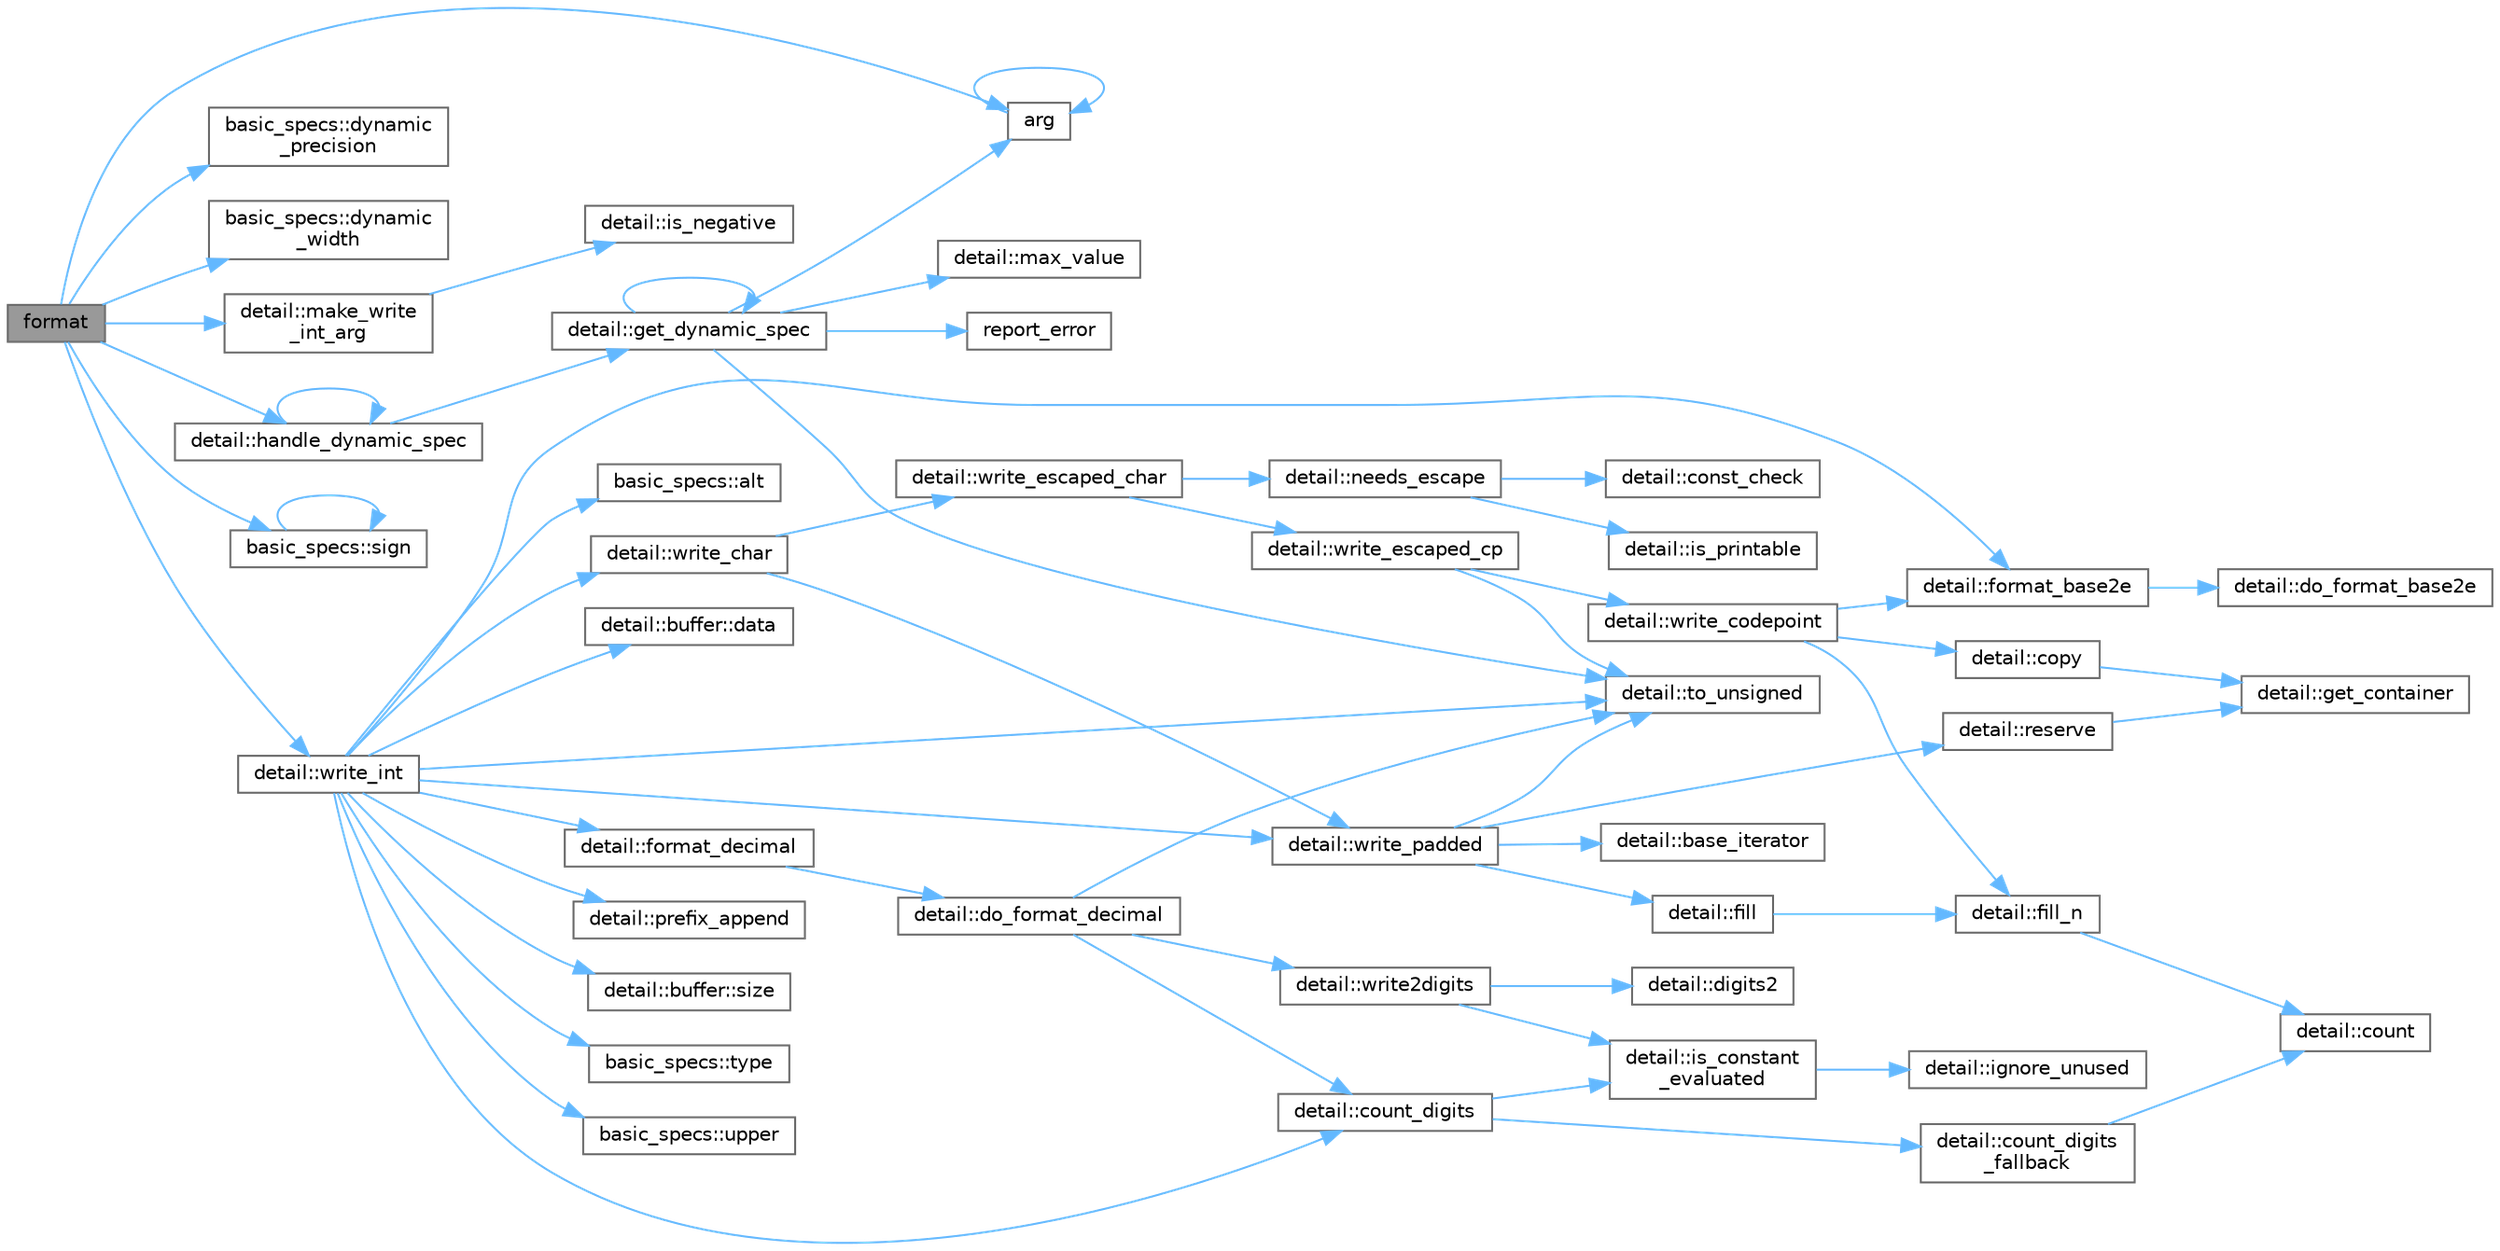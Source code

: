 digraph "format"
{
 // LATEX_PDF_SIZE
  bgcolor="transparent";
  edge [fontname=Helvetica,fontsize=10,labelfontname=Helvetica,labelfontsize=10];
  node [fontname=Helvetica,fontsize=10,shape=box,height=0.2,width=0.4];
  rankdir="LR";
  Node1 [id="Node000001",label="format",height=0.2,width=0.4,color="gray40", fillcolor="grey60", style="filled", fontcolor="black",tooltip=" "];
  Node1 -> Node2 [id="edge1_Node000001_Node000002",color="steelblue1",style="solid",tooltip=" "];
  Node2 [id="Node000002",label="arg",height=0.2,width=0.4,color="grey40", fillcolor="white", style="filled",URL="$base_8h.html#a2c8e80c1b1c8b7747e99b8e9a24a0429",tooltip="Returns a named argument to be used in a formatting function."];
  Node2 -> Node2 [id="edge2_Node000002_Node000002",color="steelblue1",style="solid",tooltip=" "];
  Node1 -> Node3 [id="edge3_Node000001_Node000003",color="steelblue1",style="solid",tooltip=" "];
  Node3 [id="Node000003",label="basic_specs::dynamic\l_precision",height=0.2,width=0.4,color="grey40", fillcolor="white", style="filled",URL="$classbasic__specs.html#ac21631c48f3316c35afa5e17a96b09ad",tooltip=" "];
  Node1 -> Node4 [id="edge4_Node000001_Node000004",color="steelblue1",style="solid",tooltip=" "];
  Node4 [id="Node000004",label="basic_specs::dynamic\l_width",height=0.2,width=0.4,color="grey40", fillcolor="white", style="filled",URL="$classbasic__specs.html#afdee89cdf5f6634d6f45254b09afa633",tooltip=" "];
  Node1 -> Node5 [id="edge5_Node000001_Node000005",color="steelblue1",style="solid",tooltip=" "];
  Node5 [id="Node000005",label="detail::handle_dynamic_spec",height=0.2,width=0.4,color="grey40", fillcolor="white", style="filled",URL="$namespacedetail.html#a12cf1c775edd0f25a1c935a2556ff869",tooltip=" "];
  Node5 -> Node6 [id="edge6_Node000005_Node000006",color="steelblue1",style="solid",tooltip=" "];
  Node6 [id="Node000006",label="detail::get_dynamic_spec",height=0.2,width=0.4,color="grey40", fillcolor="white", style="filled",URL="$namespacedetail.html#ab59f4749a5b3b1ff63e07b7510ae0c84",tooltip=" "];
  Node6 -> Node2 [id="edge7_Node000006_Node000002",color="steelblue1",style="solid",tooltip=" "];
  Node6 -> Node6 [id="edge8_Node000006_Node000006",color="steelblue1",style="solid",tooltip=" "];
  Node6 -> Node7 [id="edge9_Node000006_Node000007",color="steelblue1",style="solid",tooltip=" "];
  Node7 [id="Node000007",label="detail::max_value",height=0.2,width=0.4,color="grey40", fillcolor="white", style="filled",URL="$namespacedetail.html#af945a554ca47dfab2f9ff9f2121ad18f",tooltip=" "];
  Node6 -> Node8 [id="edge10_Node000006_Node000008",color="steelblue1",style="solid",tooltip=" "];
  Node8 [id="Node000008",label="report_error",height=0.2,width=0.4,color="grey40", fillcolor="white", style="filled",URL="$format-inl_8h.html#a5555893692b00b61b3886349332fd01f",tooltip="Reports a format error at compile time or, via a format_error exception, at runtime."];
  Node6 -> Node9 [id="edge11_Node000006_Node000009",color="steelblue1",style="solid",tooltip=" "];
  Node9 [id="Node000009",label="detail::to_unsigned",height=0.2,width=0.4,color="grey40", fillcolor="white", style="filled",URL="$namespacedetail.html#a99ea2582e6e3388c7c7b0d58027cbe0b",tooltip=" "];
  Node5 -> Node5 [id="edge12_Node000005_Node000005",color="steelblue1",style="solid",tooltip=" "];
  Node1 -> Node10 [id="edge13_Node000001_Node000010",color="steelblue1",style="solid",tooltip=" "];
  Node10 [id="Node000010",label="detail::make_write\l_int_arg",height=0.2,width=0.4,color="grey40", fillcolor="white", style="filled",URL="$namespacedetail.html#a8fa843fabf1a4c7eb7868ec53b74d9ac",tooltip=" "];
  Node10 -> Node11 [id="edge14_Node000010_Node000011",color="steelblue1",style="solid",tooltip=" "];
  Node11 [id="Node000011",label="detail::is_negative",height=0.2,width=0.4,color="grey40", fillcolor="white", style="filled",URL="$namespacedetail.html#a78a97f55529aa98f083315e674ea1c9d",tooltip=" "];
  Node1 -> Node12 [id="edge15_Node000001_Node000012",color="steelblue1",style="solid",tooltip=" "];
  Node12 [id="Node000012",label="basic_specs::sign",height=0.2,width=0.4,color="grey40", fillcolor="white", style="filled",URL="$classbasic__specs.html#a1147588dbb7187d9e8d5022e6da843af",tooltip=" "];
  Node12 -> Node12 [id="edge16_Node000012_Node000012",color="steelblue1",style="solid",tooltip=" "];
  Node1 -> Node13 [id="edge17_Node000001_Node000013",color="steelblue1",style="solid",tooltip=" "];
  Node13 [id="Node000013",label="detail::write_int",height=0.2,width=0.4,color="grey40", fillcolor="white", style="filled",URL="$namespacedetail.html#ac0fd4ca12ae54000b545b8469fa3a5d6",tooltip=" "];
  Node13 -> Node14 [id="edge18_Node000013_Node000014",color="steelblue1",style="solid",tooltip=" "];
  Node14 [id="Node000014",label="basic_specs::alt",height=0.2,width=0.4,color="grey40", fillcolor="white", style="filled",URL="$classbasic__specs.html#a918289b1c2dce5a2b1092282e1221683",tooltip=" "];
  Node13 -> Node15 [id="edge19_Node000013_Node000015",color="steelblue1",style="solid",tooltip=" "];
  Node15 [id="Node000015",label="detail::count_digits",height=0.2,width=0.4,color="grey40", fillcolor="white", style="filled",URL="$namespacedetail.html#a38d4dda9709bd099ccaa8307de424263",tooltip=" "];
  Node15 -> Node16 [id="edge20_Node000015_Node000016",color="steelblue1",style="solid",tooltip=" "];
  Node16 [id="Node000016",label="detail::count_digits\l_fallback",height=0.2,width=0.4,color="grey40", fillcolor="white", style="filled",URL="$namespacedetail.html#a3f502baff13ba9676c2a6632349d2e3d",tooltip=" "];
  Node16 -> Node17 [id="edge21_Node000016_Node000017",color="steelblue1",style="solid",tooltip=" "];
  Node17 [id="Node000017",label="detail::count",height=0.2,width=0.4,color="grey40", fillcolor="white", style="filled",URL="$namespacedetail.html#a25e934f3e2c5280160c34cb21a8db91c",tooltip=" "];
  Node15 -> Node18 [id="edge22_Node000015_Node000018",color="steelblue1",style="solid",tooltip=" "];
  Node18 [id="Node000018",label="detail::is_constant\l_evaluated",height=0.2,width=0.4,color="grey40", fillcolor="white", style="filled",URL="$namespacedetail.html#aa88c553e0935b1aa6f21ac8045cf2335",tooltip=" "];
  Node18 -> Node19 [id="edge23_Node000018_Node000019",color="steelblue1",style="solid",tooltip=" "];
  Node19 [id="Node000019",label="detail::ignore_unused",height=0.2,width=0.4,color="grey40", fillcolor="white", style="filled",URL="$namespacedetail.html#a039aa82d5bc3557c97ae98da6aec04ce",tooltip=" "];
  Node13 -> Node20 [id="edge24_Node000013_Node000020",color="steelblue1",style="solid",tooltip=" "];
  Node20 [id="Node000020",label="detail::buffer::data",height=0.2,width=0.4,color="grey40", fillcolor="white", style="filled",URL="$classdetail_1_1buffer.html#a799a7f7a56dd002312b8527dac63cc9c",tooltip="Returns a pointer to the buffer data (not null-terminated)."];
  Node13 -> Node21 [id="edge25_Node000013_Node000021",color="steelblue1",style="solid",tooltip=" "];
  Node21 [id="Node000021",label="detail::format_base2e",height=0.2,width=0.4,color="grey40", fillcolor="white", style="filled",URL="$namespacedetail.html#a7d429c1911e6353d694380b339ca3b03",tooltip=" "];
  Node21 -> Node22 [id="edge26_Node000021_Node000022",color="steelblue1",style="solid",tooltip=" "];
  Node22 [id="Node000022",label="detail::do_format_base2e",height=0.2,width=0.4,color="grey40", fillcolor="white", style="filled",URL="$namespacedetail.html#a4724c9b8ff935f15efb1322f02359659",tooltip=" "];
  Node13 -> Node23 [id="edge27_Node000013_Node000023",color="steelblue1",style="solid",tooltip=" "];
  Node23 [id="Node000023",label="detail::format_decimal",height=0.2,width=0.4,color="grey40", fillcolor="white", style="filled",URL="$namespacedetail.html#a0141c49ca50a97445980498f75432aee",tooltip=" "];
  Node23 -> Node24 [id="edge28_Node000023_Node000024",color="steelblue1",style="solid",tooltip=" "];
  Node24 [id="Node000024",label="detail::do_format_decimal",height=0.2,width=0.4,color="grey40", fillcolor="white", style="filled",URL="$namespacedetail.html#a6a78284fcaf4f89d8febe648ac5a688d",tooltip=" "];
  Node24 -> Node15 [id="edge29_Node000024_Node000015",color="steelblue1",style="solid",tooltip=" "];
  Node24 -> Node9 [id="edge30_Node000024_Node000009",color="steelblue1",style="solid",tooltip=" "];
  Node24 -> Node25 [id="edge31_Node000024_Node000025",color="steelblue1",style="solid",tooltip=" "];
  Node25 [id="Node000025",label="detail::write2digits",height=0.2,width=0.4,color="grey40", fillcolor="white", style="filled",URL="$namespacedetail.html#ab5f59fc44586297ecd385bcf8416eb9c",tooltip=" "];
  Node25 -> Node26 [id="edge32_Node000025_Node000026",color="steelblue1",style="solid",tooltip=" "];
  Node26 [id="Node000026",label="detail::digits2",height=0.2,width=0.4,color="grey40", fillcolor="white", style="filled",URL="$namespacedetail.html#a43f4dfb530d295d8618f7c334df4dc0f",tooltip=" "];
  Node25 -> Node18 [id="edge33_Node000025_Node000018",color="steelblue1",style="solid",tooltip=" "];
  Node13 -> Node27 [id="edge34_Node000013_Node000027",color="steelblue1",style="solid",tooltip=" "];
  Node27 [id="Node000027",label="detail::prefix_append",height=0.2,width=0.4,color="grey40", fillcolor="white", style="filled",URL="$namespacedetail.html#a98fdf1336c7732a2b57b5866b57586b7",tooltip=" "];
  Node13 -> Node28 [id="edge35_Node000013_Node000028",color="steelblue1",style="solid",tooltip=" "];
  Node28 [id="Node000028",label="detail::buffer::size",height=0.2,width=0.4,color="grey40", fillcolor="white", style="filled",URL="$classdetail_1_1buffer.html#a68960381f66fdfeb44116fe4337b5824",tooltip="Returns the size of this buffer."];
  Node13 -> Node9 [id="edge36_Node000013_Node000009",color="steelblue1",style="solid",tooltip=" "];
  Node13 -> Node29 [id="edge37_Node000013_Node000029",color="steelblue1",style="solid",tooltip=" "];
  Node29 [id="Node000029",label="basic_specs::type",height=0.2,width=0.4,color="grey40", fillcolor="white", style="filled",URL="$classbasic__specs.html#a175cd4d8dcaa365b0766132b414dfce4",tooltip=" "];
  Node13 -> Node30 [id="edge38_Node000013_Node000030",color="steelblue1",style="solid",tooltip=" "];
  Node30 [id="Node000030",label="basic_specs::upper",height=0.2,width=0.4,color="grey40", fillcolor="white", style="filled",URL="$classbasic__specs.html#a6caa7f8167f070aba5c35a4870488f35",tooltip=" "];
  Node13 -> Node31 [id="edge39_Node000013_Node000031",color="steelblue1",style="solid",tooltip=" "];
  Node31 [id="Node000031",label="detail::write_char",height=0.2,width=0.4,color="grey40", fillcolor="white", style="filled",URL="$namespacedetail.html#a9afdb97d52dabe3eef1156ab82a70e26",tooltip=" "];
  Node31 -> Node32 [id="edge40_Node000031_Node000032",color="steelblue1",style="solid",tooltip=" "];
  Node32 [id="Node000032",label="detail::write_escaped_char",height=0.2,width=0.4,color="grey40", fillcolor="white", style="filled",URL="$namespacedetail.html#aaf067ba0e493cfe8e8de78e071fb3aee",tooltip=" "];
  Node32 -> Node33 [id="edge41_Node000032_Node000033",color="steelblue1",style="solid",tooltip=" "];
  Node33 [id="Node000033",label="detail::needs_escape",height=0.2,width=0.4,color="grey40", fillcolor="white", style="filled",URL="$namespacedetail.html#ad067f15eb4a7290df2b3386c31678552",tooltip=" "];
  Node33 -> Node34 [id="edge42_Node000033_Node000034",color="steelblue1",style="solid",tooltip=" "];
  Node34 [id="Node000034",label="detail::const_check",height=0.2,width=0.4,color="grey40", fillcolor="white", style="filled",URL="$namespacedetail.html#a3279dca70405e483511edbe9c391a376",tooltip=" "];
  Node33 -> Node35 [id="edge43_Node000033_Node000035",color="steelblue1",style="solid",tooltip=" "];
  Node35 [id="Node000035",label="detail::is_printable",height=0.2,width=0.4,color="grey40", fillcolor="white", style="filled",URL="$namespacedetail.html#ae2cd306232db4bc51c951e45612cfce0",tooltip=" "];
  Node32 -> Node36 [id="edge44_Node000032_Node000036",color="steelblue1",style="solid",tooltip=" "];
  Node36 [id="Node000036",label="detail::write_escaped_cp",height=0.2,width=0.4,color="grey40", fillcolor="white", style="filled",URL="$namespacedetail.html#a3b4a59ab741f4a9ff1e77dfc252fe9ef",tooltip=" "];
  Node36 -> Node9 [id="edge45_Node000036_Node000009",color="steelblue1",style="solid",tooltip=" "];
  Node36 -> Node37 [id="edge46_Node000036_Node000037",color="steelblue1",style="solid",tooltip=" "];
  Node37 [id="Node000037",label="detail::write_codepoint",height=0.2,width=0.4,color="grey40", fillcolor="white", style="filled",URL="$namespacedetail.html#a23eea6d81676255756eccf627cb1011f",tooltip=" "];
  Node37 -> Node38 [id="edge47_Node000037_Node000038",color="steelblue1",style="solid",tooltip=" "];
  Node38 [id="Node000038",label="detail::copy",height=0.2,width=0.4,color="grey40", fillcolor="white", style="filled",URL="$namespacedetail.html#a424ac455d7b099551299db1be2e6e355",tooltip=" "];
  Node38 -> Node39 [id="edge48_Node000038_Node000039",color="steelblue1",style="solid",tooltip=" "];
  Node39 [id="Node000039",label="detail::get_container",height=0.2,width=0.4,color="grey40", fillcolor="white", style="filled",URL="$namespacedetail.html#a2fad900275a3d2338d5393a4a5c38d92",tooltip=" "];
  Node37 -> Node40 [id="edge49_Node000037_Node000040",color="steelblue1",style="solid",tooltip=" "];
  Node40 [id="Node000040",label="detail::fill_n",height=0.2,width=0.4,color="grey40", fillcolor="white", style="filled",URL="$namespacedetail.html#af3d706bc2c37ac0292283704aadc4149",tooltip=" "];
  Node40 -> Node17 [id="edge50_Node000040_Node000017",color="steelblue1",style="solid",tooltip=" "];
  Node37 -> Node21 [id="edge51_Node000037_Node000021",color="steelblue1",style="solid",tooltip=" "];
  Node31 -> Node41 [id="edge52_Node000031_Node000041",color="steelblue1",style="solid",tooltip=" "];
  Node41 [id="Node000041",label="detail::write_padded",height=0.2,width=0.4,color="grey40", fillcolor="white", style="filled",URL="$namespacedetail.html#ac35be34461068c44fa2780b21713603b",tooltip=" "];
  Node41 -> Node42 [id="edge53_Node000041_Node000042",color="steelblue1",style="solid",tooltip=" "];
  Node42 [id="Node000042",label="detail::base_iterator",height=0.2,width=0.4,color="grey40", fillcolor="white", style="filled",URL="$namespacedetail.html#a3afc0ce7a4b65505f2582ae03a227f38",tooltip=" "];
  Node41 -> Node43 [id="edge54_Node000041_Node000043",color="steelblue1",style="solid",tooltip=" "];
  Node43 [id="Node000043",label="detail::fill",height=0.2,width=0.4,color="grey40", fillcolor="white", style="filled",URL="$namespacedetail.html#a040ae34806960557c2e87c1a44dbd9fa",tooltip=" "];
  Node43 -> Node40 [id="edge55_Node000043_Node000040",color="steelblue1",style="solid",tooltip=" "];
  Node41 -> Node44 [id="edge56_Node000041_Node000044",color="steelblue1",style="solid",tooltip=" "];
  Node44 [id="Node000044",label="detail::reserve",height=0.2,width=0.4,color="grey40", fillcolor="white", style="filled",URL="$namespacedetail.html#a5b06ea2061cf125f5460b83b65d8d861",tooltip=" "];
  Node44 -> Node39 [id="edge57_Node000044_Node000039",color="steelblue1",style="solid",tooltip=" "];
  Node41 -> Node9 [id="edge58_Node000041_Node000009",color="steelblue1",style="solid",tooltip=" "];
  Node13 -> Node41 [id="edge59_Node000013_Node000041",color="steelblue1",style="solid",tooltip=" "];
}
